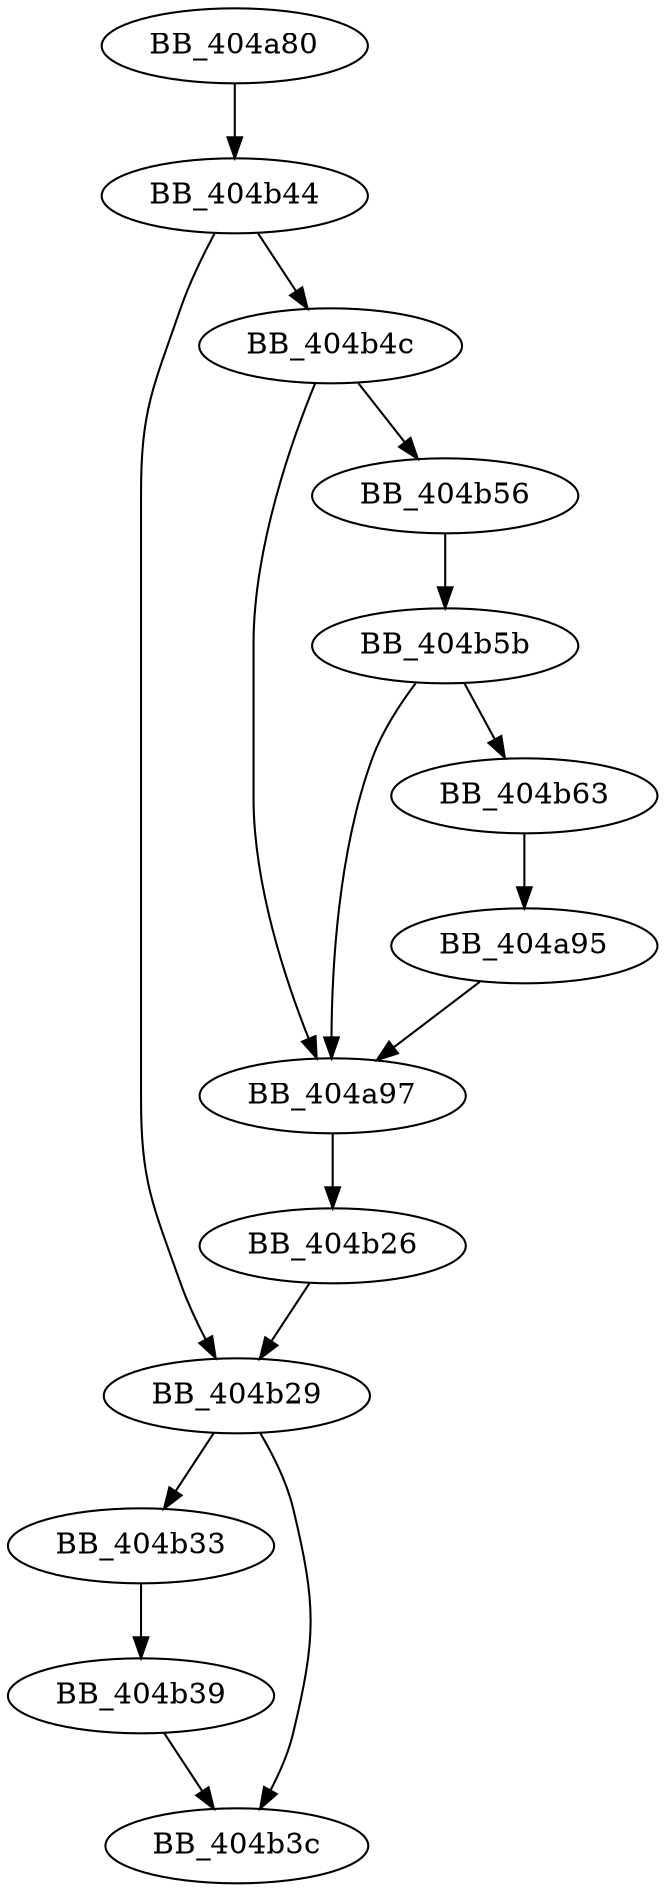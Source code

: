 DiGraph sub_404A80{
BB_404a80->BB_404b44
BB_404a95->BB_404a97
BB_404a97->BB_404b26
BB_404b26->BB_404b29
BB_404b29->BB_404b33
BB_404b29->BB_404b3c
BB_404b33->BB_404b39
BB_404b39->BB_404b3c
BB_404b44->BB_404b29
BB_404b44->BB_404b4c
BB_404b4c->BB_404a97
BB_404b4c->BB_404b56
BB_404b56->BB_404b5b
BB_404b5b->BB_404a97
BB_404b5b->BB_404b63
BB_404b63->BB_404a95
}
